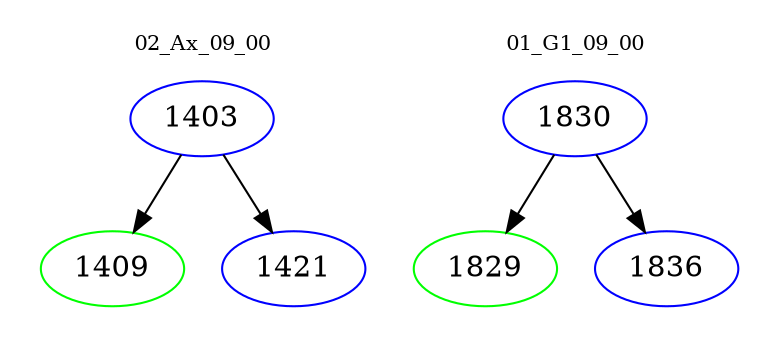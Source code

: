 digraph{
subgraph cluster_0 {
color = white
label = "02_Ax_09_00";
fontsize=10;
T0_1403 [label="1403", color="blue"]
T0_1403 -> T0_1409 [color="black"]
T0_1409 [label="1409", color="green"]
T0_1403 -> T0_1421 [color="black"]
T0_1421 [label="1421", color="blue"]
}
subgraph cluster_1 {
color = white
label = "01_G1_09_00";
fontsize=10;
T1_1830 [label="1830", color="blue"]
T1_1830 -> T1_1829 [color="black"]
T1_1829 [label="1829", color="green"]
T1_1830 -> T1_1836 [color="black"]
T1_1836 [label="1836", color="blue"]
}
}
